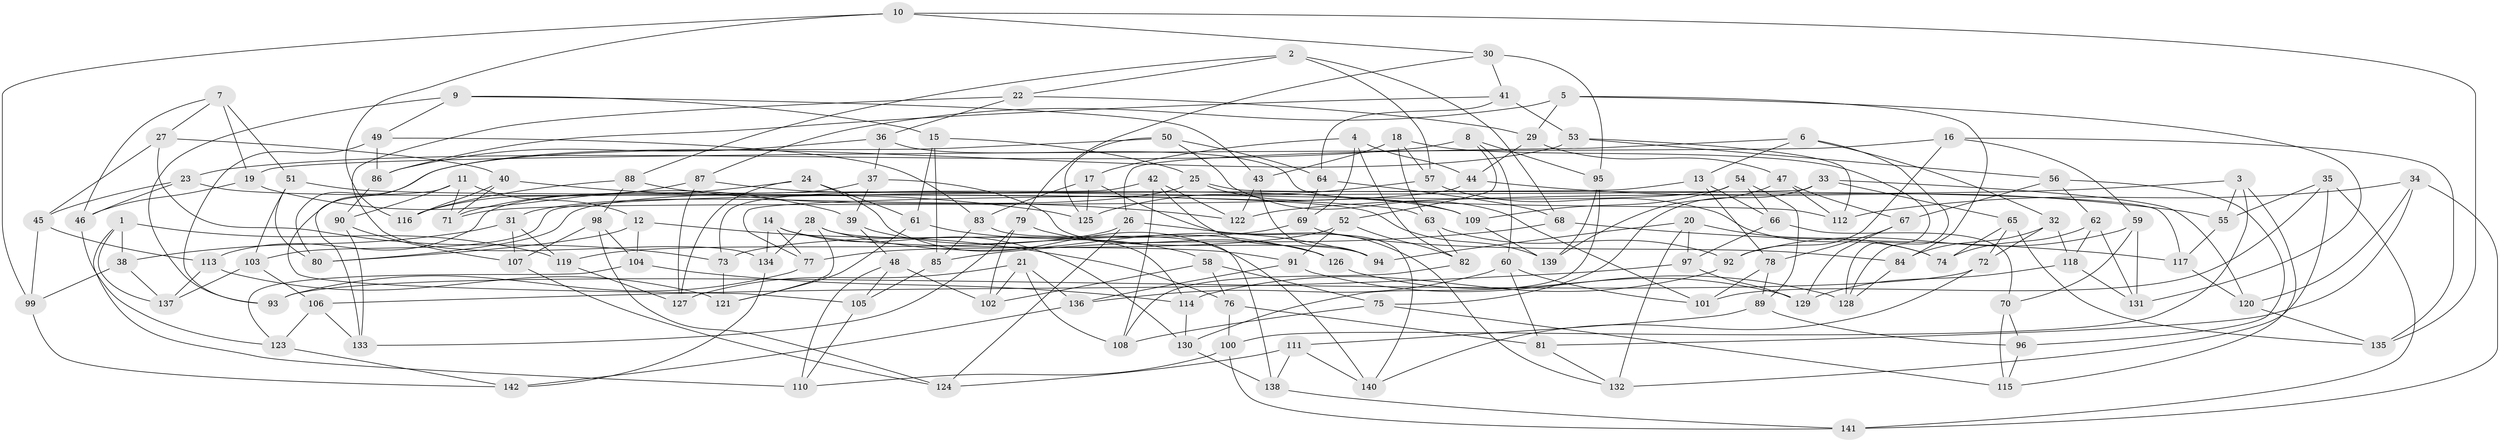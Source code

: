 // coarse degree distribution, {5: 0.15492957746478872, 6: 0.07042253521126761, 4: 0.4084507042253521, 3: 0.14084507042253522, 8: 0.056338028169014086, 7: 0.09859154929577464, 9: 0.04225352112676056, 12: 0.014084507042253521, 11: 0.014084507042253521}
// Generated by graph-tools (version 1.1) at 2025/00/03/04/25 22:00:58]
// undirected, 142 vertices, 284 edges
graph export_dot {
graph [start="1"]
  node [color=gray90,style=filled];
  1;
  2;
  3;
  4;
  5;
  6;
  7;
  8;
  9;
  10;
  11;
  12;
  13;
  14;
  15;
  16;
  17;
  18;
  19;
  20;
  21;
  22;
  23;
  24;
  25;
  26;
  27;
  28;
  29;
  30;
  31;
  32;
  33;
  34;
  35;
  36;
  37;
  38;
  39;
  40;
  41;
  42;
  43;
  44;
  45;
  46;
  47;
  48;
  49;
  50;
  51;
  52;
  53;
  54;
  55;
  56;
  57;
  58;
  59;
  60;
  61;
  62;
  63;
  64;
  65;
  66;
  67;
  68;
  69;
  70;
  71;
  72;
  73;
  74;
  75;
  76;
  77;
  78;
  79;
  80;
  81;
  82;
  83;
  84;
  85;
  86;
  87;
  88;
  89;
  90;
  91;
  92;
  93;
  94;
  95;
  96;
  97;
  98;
  99;
  100;
  101;
  102;
  103;
  104;
  105;
  106;
  107;
  108;
  109;
  110;
  111;
  112;
  113;
  114;
  115;
  116;
  117;
  118;
  119;
  120;
  121;
  122;
  123;
  124;
  125;
  126;
  127;
  128;
  129;
  130;
  131;
  132;
  133;
  134;
  135;
  136;
  137;
  138;
  139;
  140;
  141;
  142;
  1 -- 137;
  1 -- 110;
  1 -- 38;
  1 -- 119;
  2 -- 22;
  2 -- 88;
  2 -- 57;
  2 -- 68;
  3 -- 100;
  3 -- 55;
  3 -- 122;
  3 -- 115;
  4 -- 69;
  4 -- 17;
  4 -- 44;
  4 -- 82;
  5 -- 29;
  5 -- 87;
  5 -- 131;
  5 -- 84;
  6 -- 32;
  6 -- 26;
  6 -- 13;
  6 -- 128;
  7 -- 19;
  7 -- 46;
  7 -- 51;
  7 -- 27;
  8 -- 23;
  8 -- 60;
  8 -- 52;
  8 -- 95;
  9 -- 43;
  9 -- 15;
  9 -- 93;
  9 -- 49;
  10 -- 135;
  10 -- 116;
  10 -- 99;
  10 -- 30;
  11 -- 133;
  11 -- 90;
  11 -- 71;
  11 -- 12;
  12 -- 76;
  12 -- 104;
  12 -- 80;
  13 -- 78;
  13 -- 103;
  13 -- 66;
  14 -- 77;
  14 -- 134;
  14 -- 91;
  14 -- 130;
  15 -- 25;
  15 -- 85;
  15 -- 61;
  16 -- 59;
  16 -- 135;
  16 -- 19;
  16 -- 92;
  17 -- 125;
  17 -- 83;
  17 -- 140;
  18 -- 43;
  18 -- 57;
  18 -- 128;
  18 -- 63;
  19 -- 46;
  19 -- 39;
  20 -- 97;
  20 -- 94;
  20 -- 132;
  20 -- 74;
  21 -- 102;
  21 -- 108;
  21 -- 136;
  21 -- 127;
  22 -- 134;
  22 -- 29;
  22 -- 36;
  23 -- 139;
  23 -- 45;
  23 -- 46;
  24 -- 127;
  24 -- 140;
  24 -- 61;
  24 -- 71;
  25 -- 117;
  25 -- 109;
  25 -- 31;
  26 -- 124;
  26 -- 119;
  26 -- 132;
  27 -- 40;
  27 -- 45;
  27 -- 73;
  28 -- 114;
  28 -- 134;
  28 -- 94;
  28 -- 121;
  29 -- 44;
  29 -- 47;
  30 -- 79;
  30 -- 95;
  30 -- 41;
  31 -- 119;
  31 -- 107;
  31 -- 38;
  32 -- 118;
  32 -- 72;
  32 -- 84;
  33 -- 77;
  33 -- 120;
  33 -- 65;
  33 -- 75;
  34 -- 81;
  34 -- 120;
  34 -- 112;
  34 -- 141;
  35 -- 141;
  35 -- 55;
  35 -- 132;
  35 -- 101;
  36 -- 37;
  36 -- 86;
  36 -- 112;
  37 -- 39;
  37 -- 113;
  37 -- 94;
  38 -- 137;
  38 -- 99;
  39 -- 58;
  39 -- 48;
  40 -- 116;
  40 -- 71;
  40 -- 125;
  41 -- 53;
  41 -- 86;
  41 -- 64;
  42 -- 108;
  42 -- 122;
  42 -- 126;
  42 -- 73;
  43 -- 94;
  43 -- 122;
  44 -- 71;
  44 -- 55;
  45 -- 99;
  45 -- 113;
  46 -- 123;
  47 -- 112;
  47 -- 67;
  47 -- 139;
  48 -- 110;
  48 -- 105;
  48 -- 102;
  49 -- 83;
  49 -- 93;
  49 -- 86;
  50 -- 125;
  50 -- 80;
  50 -- 101;
  50 -- 64;
  51 -- 80;
  51 -- 103;
  51 -- 63;
  52 -- 82;
  52 -- 77;
  52 -- 91;
  53 -- 105;
  53 -- 112;
  53 -- 56;
  54 -- 89;
  54 -- 66;
  54 -- 80;
  54 -- 109;
  55 -- 117;
  56 -- 62;
  56 -- 67;
  56 -- 96;
  57 -- 125;
  57 -- 74;
  58 -- 102;
  58 -- 76;
  58 -- 75;
  59 -- 131;
  59 -- 70;
  59 -- 92;
  60 -- 81;
  60 -- 136;
  60 -- 101;
  61 -- 126;
  61 -- 121;
  62 -- 131;
  62 -- 118;
  62 -- 74;
  63 -- 92;
  63 -- 82;
  64 -- 69;
  64 -- 68;
  65 -- 72;
  65 -- 74;
  65 -- 135;
  66 -- 70;
  66 -- 97;
  67 -- 78;
  67 -- 129;
  68 -- 85;
  68 -- 117;
  69 -- 73;
  69 -- 84;
  70 -- 96;
  70 -- 115;
  72 -- 93;
  72 -- 140;
  73 -- 121;
  75 -- 115;
  75 -- 108;
  76 -- 100;
  76 -- 81;
  77 -- 93;
  78 -- 89;
  78 -- 101;
  79 -- 133;
  79 -- 126;
  79 -- 102;
  81 -- 132;
  82 -- 108;
  83 -- 85;
  83 -- 138;
  84 -- 128;
  85 -- 105;
  86 -- 90;
  87 -- 116;
  87 -- 127;
  87 -- 109;
  88 -- 122;
  88 -- 98;
  88 -- 116;
  89 -- 96;
  89 -- 111;
  90 -- 107;
  90 -- 133;
  91 -- 136;
  91 -- 128;
  92 -- 114;
  95 -- 130;
  95 -- 139;
  96 -- 115;
  97 -- 129;
  97 -- 106;
  98 -- 124;
  98 -- 104;
  98 -- 107;
  99 -- 142;
  100 -- 141;
  100 -- 110;
  103 -- 106;
  103 -- 137;
  104 -- 123;
  104 -- 114;
  105 -- 110;
  106 -- 133;
  106 -- 123;
  107 -- 124;
  109 -- 139;
  111 -- 138;
  111 -- 124;
  111 -- 140;
  113 -- 121;
  113 -- 137;
  114 -- 130;
  117 -- 120;
  118 -- 131;
  118 -- 129;
  119 -- 127;
  120 -- 135;
  123 -- 142;
  126 -- 129;
  130 -- 138;
  134 -- 142;
  136 -- 142;
  138 -- 141;
}

